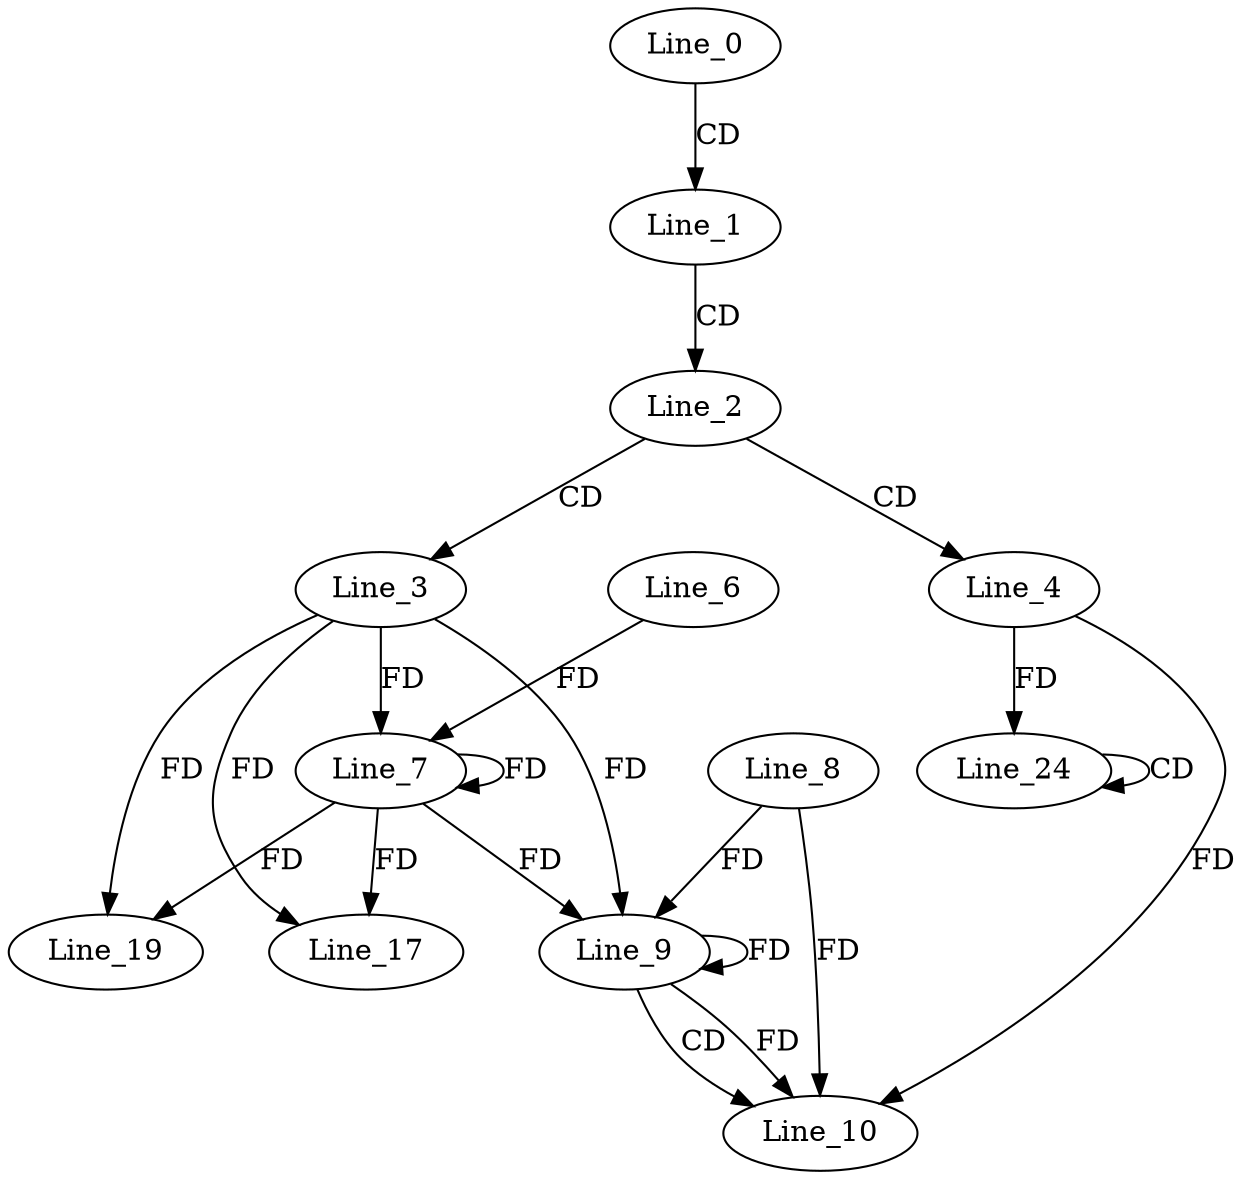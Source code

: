 digraph G {
  Line_0;
  Line_1;
  Line_2;
  Line_3;
  Line_4;
  Line_7;
  Line_6;
  Line_7;
  Line_9;
  Line_8;
  Line_9;
  Line_9;
  Line_10;
  Line_17;
  Line_19;
  Line_24;
  Line_24;
  Line_0 -> Line_1 [ label="CD" ];
  Line_1 -> Line_2 [ label="CD" ];
  Line_2 -> Line_3 [ label="CD" ];
  Line_2 -> Line_4 [ label="CD" ];
  Line_3 -> Line_7 [ label="FD" ];
  Line_7 -> Line_7 [ label="FD" ];
  Line_6 -> Line_7 [ label="FD" ];
  Line_9 -> Line_9 [ label="FD" ];
  Line_8 -> Line_9 [ label="FD" ];
  Line_3 -> Line_9 [ label="FD" ];
  Line_7 -> Line_9 [ label="FD" ];
  Line_9 -> Line_10 [ label="CD" ];
  Line_4 -> Line_10 [ label="FD" ];
  Line_9 -> Line_10 [ label="FD" ];
  Line_8 -> Line_10 [ label="FD" ];
  Line_3 -> Line_17 [ label="FD" ];
  Line_7 -> Line_17 [ label="FD" ];
  Line_3 -> Line_19 [ label="FD" ];
  Line_7 -> Line_19 [ label="FD" ];
  Line_24 -> Line_24 [ label="CD" ];
  Line_4 -> Line_24 [ label="FD" ];
}
